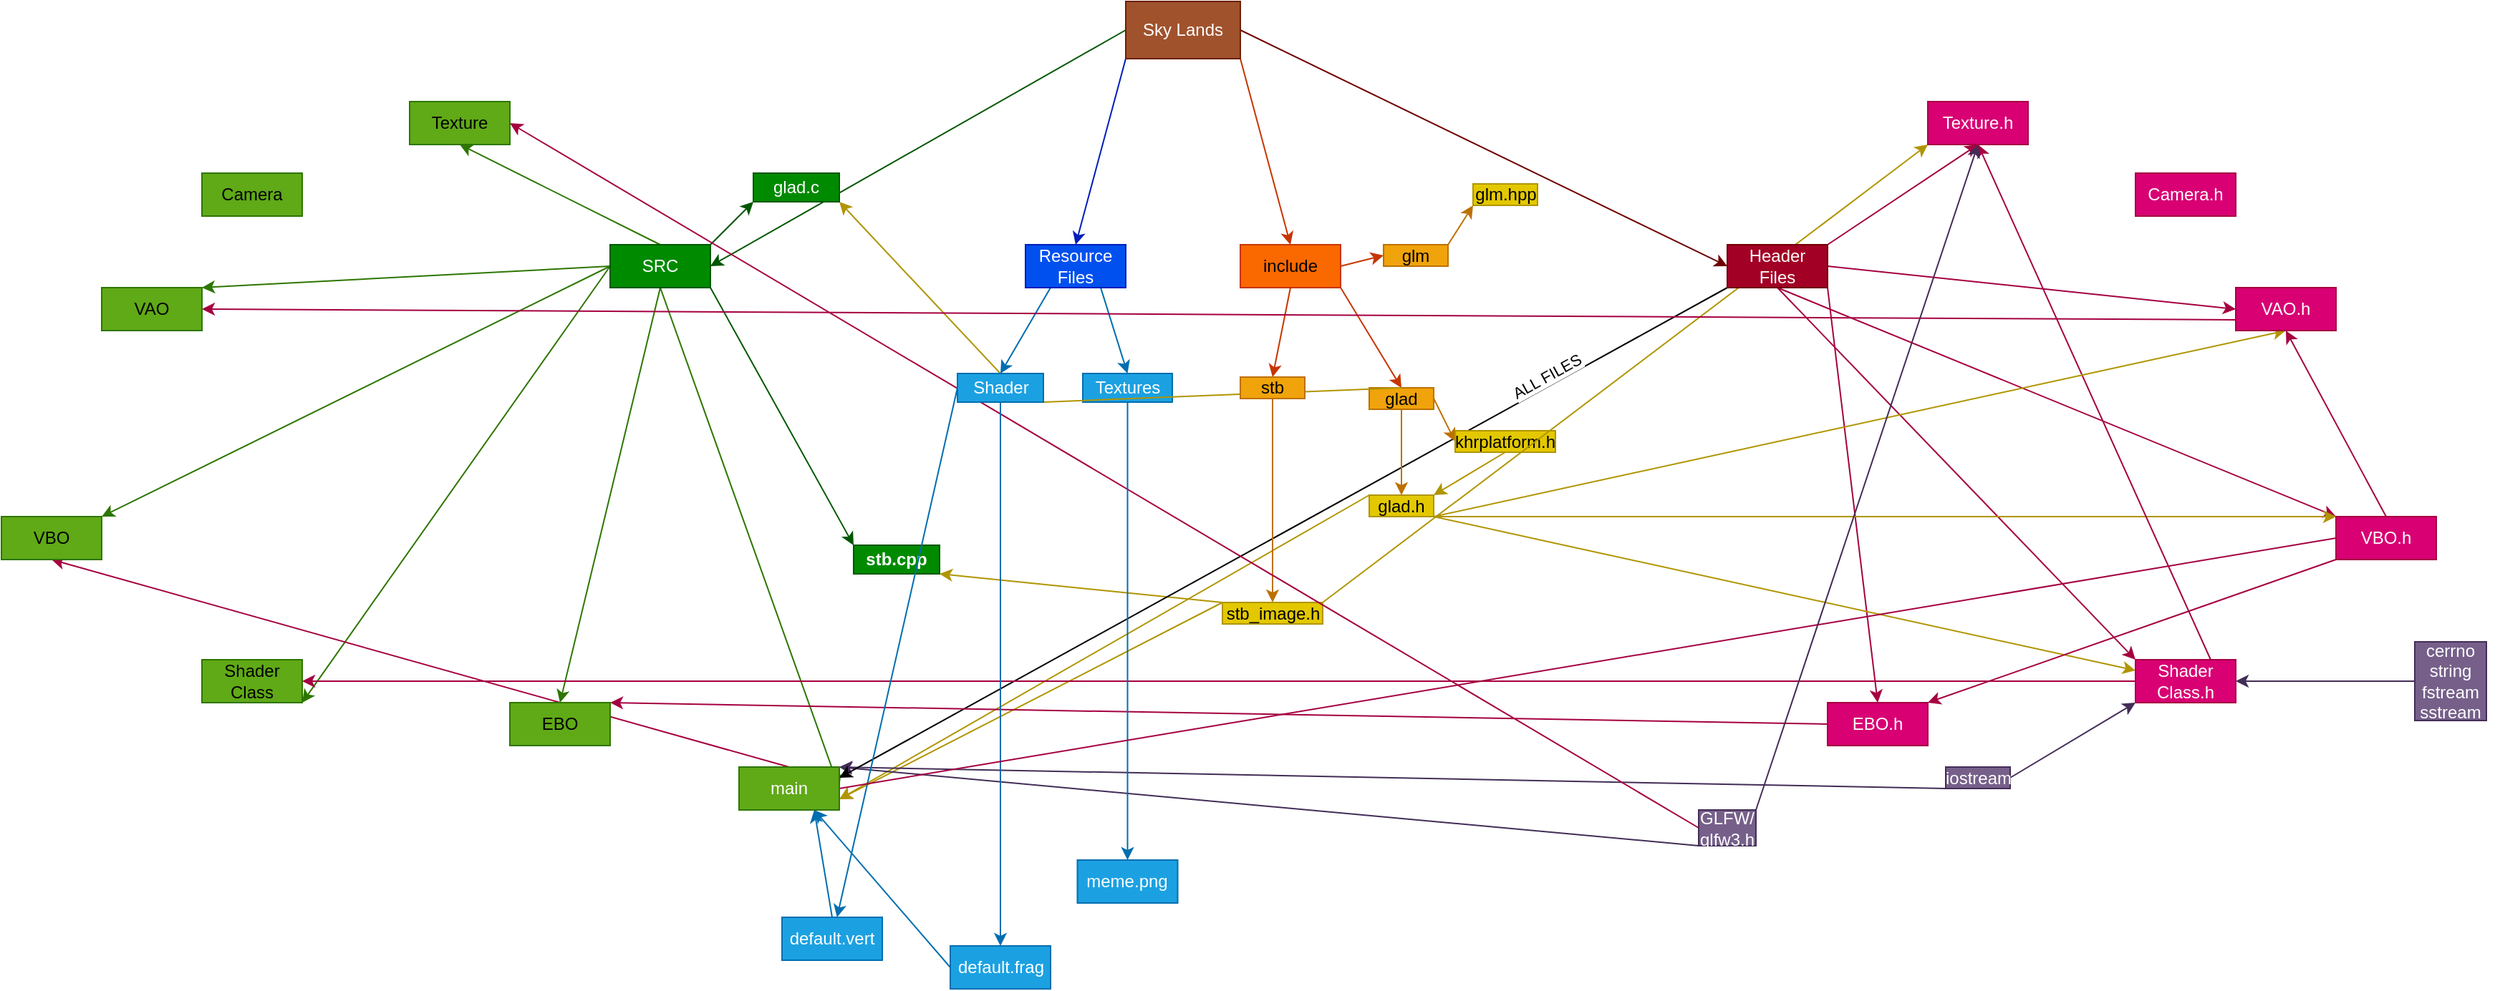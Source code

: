 <mxfile>
    <diagram id="4F_emGjvffJX1D-t-Qcj" name="Page-1">
        <mxGraphModel dx="1386" dy="324" grid="1" gridSize="10" guides="1" tooltips="1" connect="1" arrows="1" fold="1" page="1" pageScale="1" pageWidth="850" pageHeight="1100" math="0" shadow="0">
            <root>
                <mxCell id="0"/>
                <mxCell id="1" parent="0"/>
                <mxCell id="145" style="edgeStyle=none;html=1;exitX=0;exitY=0;exitDx=0;exitDy=0;entryX=1;entryY=0.75;entryDx=0;entryDy=0;fillColor=#e3c800;strokeColor=#B09500;" parent="1" source="107" target="75" edge="1">
                    <mxGeometry relative="1" as="geometry"/>
                </mxCell>
                <mxCell id="124" style="edgeStyle=none;html=1;exitX=0;exitY=0;exitDx=0;exitDy=0;shadow=0;fontSize=12;entryX=1;entryY=0.75;entryDx=0;entryDy=0;fillColor=#e3c800;strokeColor=#B09500;" parent="1" source="97" target="75" edge="1">
                    <mxGeometry relative="1" as="geometry">
                        <mxPoint x="6.25" y="380" as="targetPoint"/>
                    </mxGeometry>
                </mxCell>
                <mxCell id="122" style="edgeStyle=none;html=1;exitX=0;exitY=1;exitDx=0;exitDy=0;entryX=1;entryY=0;entryDx=0;entryDy=0;shadow=0;fontSize=12;fillColor=#76608a;strokeColor=#432D57;" parent="1" source="116" target="75" edge="1">
                    <mxGeometry relative="1" as="geometry"/>
                </mxCell>
                <mxCell id="121" style="edgeStyle=none;html=1;exitX=0;exitY=1;exitDx=0;exitDy=0;entryX=1;entryY=0;entryDx=0;entryDy=0;shadow=0;fontSize=12;fillColor=#76608a;strokeColor=#432D57;" parent="1" source="112" target="75" edge="1">
                    <mxGeometry relative="1" as="geometry"/>
                </mxCell>
                <mxCell id="111" style="edgeStyle=none;html=1;exitX=0;exitY=0;exitDx=0;exitDy=0;shadow=0;fontSize=12;entryX=1;entryY=1;entryDx=0;entryDy=0;fillColor=#e3c800;strokeColor=#B09500;" parent="1" source="107" target="80" edge="1">
                    <mxGeometry relative="1" as="geometry">
                        <mxPoint x="260" y="428.75" as="targetPoint"/>
                    </mxGeometry>
                </mxCell>
                <mxCell id="110" style="edgeStyle=none;html=1;exitX=0.5;exitY=0;exitDx=0;exitDy=0;entryX=1;entryY=1;entryDx=0;entryDy=0;fontSize=12;shadow=0;fillColor=#e3c800;strokeColor=#B09500;startArrow=none;" parent="1" source="189" target="82" edge="1">
                    <mxGeometry relative="1" as="geometry"/>
                </mxCell>
                <mxCell id="71" style="edgeStyle=none;html=1;exitX=0;exitY=0.5;exitDx=0;exitDy=0;entryX=1;entryY=0.5;entryDx=0;entryDy=0;fontSize=12;fillColor=#008a00;strokeColor=#005700;" parent="1" source="58" target="67" edge="1">
                    <mxGeometry relative="1" as="geometry"/>
                </mxCell>
                <mxCell id="72" style="edgeStyle=none;html=1;exitX=0;exitY=1;exitDx=0;exitDy=0;entryX=0.5;entryY=0;entryDx=0;entryDy=0;fontSize=12;fillColor=#0050ef;strokeColor=#001DBC;" parent="1" source="58" target="70" edge="1">
                    <mxGeometry relative="1" as="geometry"/>
                </mxCell>
                <mxCell id="73" style="edgeStyle=none;html=1;exitX=1;exitY=1;exitDx=0;exitDy=0;entryX=0.5;entryY=0;entryDx=0;entryDy=0;fontSize=12;fillColor=#fa6800;strokeColor=#C73500;" parent="1" source="58" target="69" edge="1">
                    <mxGeometry relative="1" as="geometry"/>
                </mxCell>
                <mxCell id="74" style="edgeStyle=none;html=1;exitX=1;exitY=0.5;exitDx=0;exitDy=0;entryX=0;entryY=0.5;entryDx=0;entryDy=0;fontSize=12;fillColor=#a20025;strokeColor=#6F0000;" parent="1" source="58" target="68" edge="1">
                    <mxGeometry relative="1" as="geometry"/>
                </mxCell>
                <mxCell id="83" style="edgeStyle=none;html=1;exitX=0.5;exitY=1;exitDx=0;exitDy=0;entryX=1;entryY=0.5;entryDx=0;entryDy=0;fontSize=12;fillColor=#60a917;strokeColor=#2D7600;" parent="1" source="67" target="75" edge="1">
                    <mxGeometry relative="1" as="geometry"/>
                </mxCell>
                <mxCell id="85" style="edgeStyle=none;html=1;exitX=1;exitY=0;exitDx=0;exitDy=0;entryX=0;entryY=1;entryDx=0;entryDy=0;fontSize=12;fillColor=#008a00;strokeColor=#005700;" parent="1" source="67" target="82" edge="1">
                    <mxGeometry relative="1" as="geometry"/>
                </mxCell>
                <mxCell id="86" style="edgeStyle=none;html=1;exitX=1;exitY=1;exitDx=0;exitDy=0;entryX=0;entryY=0;entryDx=0;entryDy=0;fontSize=12;fillColor=#008a00;strokeColor=#005700;" parent="1" source="67" target="80" edge="1">
                    <mxGeometry relative="1" as="geometry"/>
                </mxCell>
                <mxCell id="88" style="edgeStyle=none;html=1;exitX=0;exitY=0.5;exitDx=0;exitDy=0;entryX=1;entryY=1;entryDx=0;entryDy=0;fontSize=12;fillColor=#60a917;strokeColor=#2D7600;" parent="1" source="67" target="81" edge="1">
                    <mxGeometry relative="1" as="geometry"/>
                </mxCell>
                <mxCell id="89" style="edgeStyle=none;html=1;exitX=0.5;exitY=0;exitDx=0;exitDy=0;entryX=0.5;entryY=1;entryDx=0;entryDy=0;fontSize=12;fillColor=#60a917;strokeColor=#2D7600;" parent="1" source="67" target="76" edge="1">
                    <mxGeometry relative="1" as="geometry"/>
                </mxCell>
                <mxCell id="90" style="edgeStyle=none;html=1;exitX=0.5;exitY=1;exitDx=0;exitDy=0;entryX=0.5;entryY=0;entryDx=0;entryDy=0;fontSize=12;fillColor=#60a917;strokeColor=#2D7600;" parent="1" source="67" target="77" edge="1">
                    <mxGeometry relative="1" as="geometry"/>
                </mxCell>
                <mxCell id="91" style="edgeStyle=none;html=1;exitX=0;exitY=0.5;exitDx=0;exitDy=0;entryX=1;entryY=0;entryDx=0;entryDy=0;fontSize=12;fillColor=#60a917;strokeColor=#2D7600;" parent="1" source="67" target="78" edge="1">
                    <mxGeometry relative="1" as="geometry"/>
                </mxCell>
                <mxCell id="92" style="edgeStyle=none;html=1;entryX=1;entryY=0;entryDx=0;entryDy=0;fontSize=12;fillColor=#60a917;strokeColor=#2D7600;" parent="1" target="79" edge="1">
                    <mxGeometry relative="1" as="geometry">
                        <mxPoint y="185" as="sourcePoint"/>
                    </mxGeometry>
                </mxCell>
                <mxCell id="139" style="edgeStyle=none;html=1;exitX=0.5;exitY=1;exitDx=0;exitDy=0;entryX=0;entryY=0;entryDx=0;entryDy=0;shadow=0;fontSize=12;fillColor=#d80073;strokeColor=#A50040;" parent="1" source="68" target="126" edge="1">
                    <mxGeometry relative="1" as="geometry"/>
                </mxCell>
                <mxCell id="141" style="edgeStyle=none;html=1;exitX=1;exitY=0;exitDx=0;exitDy=0;entryX=0.5;entryY=1;entryDx=0;entryDy=0;shadow=0;fontSize=12;fillColor=#d80073;strokeColor=#A50040;" parent="1" source="68" target="129" edge="1">
                    <mxGeometry relative="1" as="geometry"/>
                </mxCell>
                <mxCell id="142" style="edgeStyle=none;html=1;exitX=0.5;exitY=1;exitDx=0;exitDy=0;entryX=0;entryY=0;entryDx=0;entryDy=0;shadow=0;fontSize=12;fillColor=#d80073;strokeColor=#A50040;" parent="1" source="68" target="127" edge="1">
                    <mxGeometry relative="1" as="geometry"/>
                </mxCell>
                <mxCell id="143" style="edgeStyle=none;html=1;exitX=1;exitY=1;exitDx=0;exitDy=0;entryX=0.5;entryY=0;entryDx=0;entryDy=0;shadow=0;fontSize=12;fillColor=#d80073;strokeColor=#A50040;" parent="1" source="68" target="125" edge="1">
                    <mxGeometry relative="1" as="geometry"/>
                </mxCell>
                <mxCell id="144" style="edgeStyle=none;html=1;exitX=1;exitY=0.5;exitDx=0;exitDy=0;entryX=0;entryY=0.5;entryDx=0;entryDy=0;shadow=0;fontSize=12;fillColor=#d80073;strokeColor=#A50040;" parent="1" source="68" target="128" edge="1">
                    <mxGeometry relative="1" as="geometry"/>
                </mxCell>
                <mxCell id="239" style="edgeStyle=none;html=1;exitX=0;exitY=1;exitDx=0;exitDy=0;entryX=1;entryY=0.25;entryDx=0;entryDy=0;strokeColor=default;" parent="1" source="68" target="75" edge="1">
                    <mxGeometry relative="1" as="geometry"/>
                </mxCell>
                <mxCell id="240" value="ALL FILES" style="edgeLabel;html=1;align=center;verticalAlign=middle;resizable=0;points=[];rotation=-29;" parent="239" vertex="1" connectable="0">
                    <mxGeometry x="-0.586" y="4" relative="1" as="geometry">
                        <mxPoint y="-12" as="offset"/>
                    </mxGeometry>
                </mxCell>
                <mxCell id="99" style="edgeStyle=none;html=1;exitX=1;exitY=1;exitDx=0;exitDy=0;entryX=0.5;entryY=0;entryDx=0;entryDy=0;fontSize=12;fillColor=#fa6800;strokeColor=#C73500;" parent="1" source="69" target="98" edge="1">
                    <mxGeometry relative="1" as="geometry"/>
                </mxCell>
                <mxCell id="105" style="edgeStyle=none;html=1;exitX=0.5;exitY=1;exitDx=0;exitDy=0;entryX=0.5;entryY=0;entryDx=0;entryDy=0;fontSize=12;fillColor=#fa6800;strokeColor=#C73500;" parent="1" source="69" target="104" edge="1">
                    <mxGeometry relative="1" as="geometry"/>
                </mxCell>
                <mxCell id="192" style="edgeStyle=none;html=1;exitX=0.25;exitY=1;exitDx=0;exitDy=0;entryX=0.5;entryY=0;entryDx=0;entryDy=0;fillColor=#1ba1e2;strokeColor=#006EAF;" parent="1" source="70" target="189" edge="1">
                    <mxGeometry relative="1" as="geometry"/>
                </mxCell>
                <mxCell id="193" style="edgeStyle=none;html=1;exitX=0.75;exitY=1;exitDx=0;exitDy=0;entryX=0.5;entryY=0;entryDx=0;entryDy=0;fillColor=#1ba1e2;strokeColor=#006EAF;" parent="1" source="70" target="190" edge="1">
                    <mxGeometry relative="1" as="geometry"/>
                </mxCell>
                <mxCell id="76" value="&lt;span style=&quot;font-size: 12px;&quot;&gt;Texture&lt;/span&gt;" style="rounded=0;whiteSpace=wrap;html=1;labelBackgroundColor=none;fontSize=10;fillColor=#60a917;strokeColor=#2D7600;" parent="1" vertex="1">
                    <mxGeometry x="-140" y="70" width="70" height="30" as="geometry"/>
                </mxCell>
                <mxCell id="80" value="&lt;span style=&quot;font-size: 12px;&quot;&gt;stb.cpp&lt;/span&gt;" style="rounded=0;whiteSpace=wrap;html=1;labelBackgroundColor=none;fontSize=10;fillColor=#008a00;strokeColor=#005700;fontColor=#ffffff;fontStyle=1" parent="1" vertex="1">
                    <mxGeometry x="170" y="380" width="60" height="20" as="geometry"/>
                </mxCell>
                <mxCell id="81" value="&lt;span style=&quot;font-size: 12px;&quot;&gt;Shader&lt;br&gt;Class&lt;br&gt;&lt;/span&gt;" style="rounded=0;whiteSpace=wrap;html=1;labelBackgroundColor=none;fontSize=10;fillColor=#60a917;strokeColor=#2D7600;" parent="1" vertex="1">
                    <mxGeometry x="-285" y="460" width="70" height="30" as="geometry"/>
                </mxCell>
                <mxCell id="82" value="&lt;span style=&quot;font-size: 12px;&quot;&gt;glad.c&lt;/span&gt;" style="rounded=0;whiteSpace=wrap;html=1;labelBackgroundColor=none;fontSize=10;fillColor=#008a00;strokeColor=#005700;fontColor=#ffffff;" parent="1" vertex="1">
                    <mxGeometry x="100" y="120" width="60" height="20" as="geometry"/>
                </mxCell>
                <mxCell id="155" style="edgeStyle=none;html=1;exitX=1;exitY=1;exitDx=0;exitDy=0;entryX=0;entryY=0;entryDx=0;entryDy=0;fillColor=#e3c800;strokeColor=#B09500;" parent="1" source="97" target="127" edge="1">
                    <mxGeometry relative="1" as="geometry"/>
                </mxCell>
                <mxCell id="166" style="edgeStyle=none;html=1;exitX=1;exitY=1;exitDx=0;exitDy=0;entryX=0;entryY=0.25;entryDx=0;entryDy=0;fillColor=#e3c800;strokeColor=#B09500;" parent="1" source="97" target="126" edge="1">
                    <mxGeometry relative="1" as="geometry"/>
                </mxCell>
                <mxCell id="97" value="glad.h" style="rounded=0;whiteSpace=wrap;html=1;labelBackgroundColor=none;fontSize=12;fillColor=#e3c800;fontColor=#000000;strokeColor=#B09500;" parent="1" vertex="1">
                    <mxGeometry x="530" y="345" width="45" height="15" as="geometry"/>
                </mxCell>
                <mxCell id="101" style="edgeStyle=none;html=1;exitX=0.5;exitY=1;exitDx=0;exitDy=0;entryX=0.5;entryY=0;entryDx=0;entryDy=0;fontSize=12;fillColor=#f0a30a;strokeColor=#BD7000;" parent="1" source="98" target="97" edge="1">
                    <mxGeometry relative="1" as="geometry"/>
                </mxCell>
                <mxCell id="103" style="edgeStyle=none;html=1;exitX=1;exitY=0.5;exitDx=0;exitDy=0;entryX=0;entryY=0.5;entryDx=0;entryDy=0;fontSize=12;fillColor=#f0a30a;strokeColor=#BD7000;" parent="1" source="98" target="102" edge="1">
                    <mxGeometry relative="1" as="geometry"/>
                </mxCell>
                <mxCell id="98" value="glad" style="rounded=0;whiteSpace=wrap;html=1;labelBackgroundColor=none;fontSize=12;fillColor=#f0a30a;fontColor=#000000;strokeColor=#BD7000;" parent="1" vertex="1">
                    <mxGeometry x="530" y="270" width="45" height="15" as="geometry"/>
                </mxCell>
                <mxCell id="205" style="edgeStyle=none;html=1;exitX=0.5;exitY=1;exitDx=0;exitDy=0;entryX=1;entryY=0;entryDx=0;entryDy=0;strokeColor=#B09500;fillColor=#e3c800;" parent="1" source="102" target="97" edge="1">
                    <mxGeometry relative="1" as="geometry"/>
                </mxCell>
                <mxCell id="102" value="khrplatform.h" style="rounded=0;whiteSpace=wrap;html=1;labelBackgroundColor=none;fontSize=12;fillColor=#e3c800;fontColor=#000000;strokeColor=#B09500;" parent="1" vertex="1">
                    <mxGeometry x="590" y="300" width="70" height="15" as="geometry"/>
                </mxCell>
                <mxCell id="109" style="edgeStyle=none;html=1;exitX=0.5;exitY=1;exitDx=0;exitDy=0;entryX=0.5;entryY=0;entryDx=0;entryDy=0;fontSize=12;fillColor=#f0a30a;strokeColor=#BD7000;" parent="1" source="104" target="107" edge="1">
                    <mxGeometry relative="1" as="geometry"/>
                </mxCell>
                <mxCell id="185" style="edgeStyle=none;html=1;exitX=1;exitY=0;exitDx=0;exitDy=0;entryX=0;entryY=1;entryDx=0;entryDy=0;fillColor=#e3c800;strokeColor=#B09500;" parent="1" source="107" target="129" edge="1">
                    <mxGeometry relative="1" as="geometry">
                        <mxPoint x="780" y="390" as="targetPoint"/>
                    </mxGeometry>
                </mxCell>
                <mxCell id="107" value="stb_image.h" style="rounded=0;whiteSpace=wrap;html=1;labelBackgroundColor=none;fontSize=12;fillColor=#e3c800;fontColor=#000000;strokeColor=#B09500;" parent="1" vertex="1">
                    <mxGeometry x="427.5" y="420" width="70" height="15" as="geometry"/>
                </mxCell>
                <mxCell id="181" style="edgeStyle=none;html=1;exitX=1;exitY=0.5;exitDx=0;exitDy=0;entryX=0;entryY=1;entryDx=0;entryDy=0;fillColor=#76608a;strokeColor=#432D57;" parent="1" source="112" target="126" edge="1">
                    <mxGeometry relative="1" as="geometry"/>
                </mxCell>
                <mxCell id="112" value="iostream" style="rounded=0;whiteSpace=wrap;html=1;labelBackgroundColor=none;fontSize=12;fillColor=#76608a;fontColor=#ffffff;strokeColor=#432D57;" parent="1" vertex="1">
                    <mxGeometry x="932.5" y="535" width="45" height="15" as="geometry"/>
                </mxCell>
                <mxCell id="158" style="edgeStyle=none;html=1;exitX=0;exitY=0.5;exitDx=0;exitDy=0;entryX=1;entryY=0;entryDx=0;entryDy=0;fillColor=#d80073;strokeColor=#A50040;" parent="1" source="125" target="77" edge="1">
                    <mxGeometry relative="1" as="geometry"/>
                </mxCell>
                <mxCell id="125" value="&lt;span style=&quot;font-size: 12px;&quot;&gt;EBO.h&lt;/span&gt;" style="rounded=0;whiteSpace=wrap;html=1;labelBackgroundColor=none;fontSize=10;fillColor=#d80073;strokeColor=#A50040;fontColor=#ffffff;" parent="1" vertex="1">
                    <mxGeometry x="850" y="490" width="70" height="30" as="geometry"/>
                </mxCell>
                <mxCell id="165" style="edgeStyle=none;html=1;exitX=0;exitY=0.5;exitDx=0;exitDy=0;entryX=1;entryY=0.5;entryDx=0;entryDy=0;fillColor=#d80073;strokeColor=#A50040;" parent="1" source="126" target="81" edge="1">
                    <mxGeometry relative="1" as="geometry"/>
                </mxCell>
                <mxCell id="186" style="edgeStyle=none;html=1;exitX=0.75;exitY=0;exitDx=0;exitDy=0;entryX=0.5;entryY=1;entryDx=0;entryDy=0;fillColor=#d80073;strokeColor=#A50040;" parent="1" source="126" target="129" edge="1">
                    <mxGeometry relative="1" as="geometry"/>
                </mxCell>
                <mxCell id="126" value="&lt;span style=&quot;font-size: 12px;&quot;&gt;Shader&lt;br&gt;Class.h&lt;br&gt;&lt;/span&gt;" style="rounded=0;whiteSpace=wrap;html=1;labelBackgroundColor=none;fontSize=10;fillColor=#d80073;strokeColor=#A50040;fontColor=#ffffff;" parent="1" vertex="1">
                    <mxGeometry x="1065" y="460" width="70" height="30" as="geometry"/>
                </mxCell>
                <mxCell id="161" style="edgeStyle=none;html=1;exitX=0.5;exitY=0;exitDx=0;exitDy=0;entryX=0.5;entryY=1;entryDx=0;entryDy=0;fillColor=#d80073;strokeColor=#A50040;" parent="1" source="127" target="128" edge="1">
                    <mxGeometry relative="1" as="geometry"/>
                </mxCell>
                <mxCell id="163" style="edgeStyle=none;html=1;exitX=0;exitY=1;exitDx=0;exitDy=0;entryX=1;entryY=0;entryDx=0;entryDy=0;fillColor=#d80073;strokeColor=#A50040;" parent="1" source="127" target="125" edge="1">
                    <mxGeometry relative="1" as="geometry"/>
                </mxCell>
                <mxCell id="188" style="edgeStyle=none;html=1;entryX=0.5;entryY=1;entryDx=0;entryDy=0;fillColor=#d80073;strokeColor=#A50040;startArrow=none;exitX=0.5;exitY=0;exitDx=0;exitDy=0;" parent="1" source="75" target="78" edge="1">
                    <mxGeometry relative="1" as="geometry"/>
                </mxCell>
                <mxCell id="127" value="&lt;span style=&quot;font-size: 12px;&quot;&gt;VBO.h&lt;/span&gt;" style="rounded=0;whiteSpace=wrap;html=1;labelBackgroundColor=none;fontSize=10;fillColor=#d80073;strokeColor=#A50040;fontColor=#ffffff;" parent="1" vertex="1">
                    <mxGeometry x="1205" y="360" width="70" height="30" as="geometry"/>
                </mxCell>
                <mxCell id="160" style="html=1;fillColor=#e3c800;strokeColor=#B09500;exitX=1;exitY=1;exitDx=0;exitDy=0;entryX=0.5;entryY=1;entryDx=0;entryDy=0;fontStyle=1" parent="1" source="97" target="128" edge="1">
                    <mxGeometry relative="1" as="geometry">
                        <mxPoint x="730" y="520" as="sourcePoint"/>
                        <mxPoint x="800" y="540" as="targetPoint"/>
                    </mxGeometry>
                </mxCell>
                <mxCell id="187" style="edgeStyle=none;html=1;exitX=0;exitY=0.75;exitDx=0;exitDy=0;entryX=1;entryY=0.5;entryDx=0;entryDy=0;fillColor=#d80073;strokeColor=#A50040;" parent="1" source="128" target="79" edge="1">
                    <mxGeometry relative="1" as="geometry"/>
                </mxCell>
                <mxCell id="128" value="&lt;span style=&quot;font-size: 12px;&quot;&gt;VAO.h&lt;/span&gt;" style="rounded=0;whiteSpace=wrap;html=1;labelBackgroundColor=none;fontSize=10;fillColor=#d80073;strokeColor=#A50040;fontColor=#ffffff;" parent="1" vertex="1">
                    <mxGeometry x="1135" y="200" width="70" height="30" as="geometry"/>
                </mxCell>
                <mxCell id="183" style="edgeStyle=none;html=1;exitX=0;exitY=0.5;exitDx=0;exitDy=0;entryX=1;entryY=0.5;entryDx=0;entryDy=0;fillColor=#d80073;strokeColor=#A50040;startArrow=none;" parent="1" source="116" target="76" edge="1">
                    <mxGeometry relative="1" as="geometry"/>
                </mxCell>
                <mxCell id="180" style="edgeStyle=none;html=1;exitX=1;exitY=0.5;exitDx=0;exitDy=0;entryX=1;entryY=0.5;entryDx=0;entryDy=0;fillColor=#76608a;strokeColor=#432D57;" parent="1" source="176" target="126" edge="1">
                    <mxGeometry relative="1" as="geometry"/>
                </mxCell>
                <mxCell id="129" value="&lt;span style=&quot;font-size: 12px;&quot;&gt;Texture.h&lt;/span&gt;" style="rounded=0;whiteSpace=wrap;html=1;labelBackgroundColor=none;fontSize=10;fillColor=#d80073;strokeColor=#A50040;fontColor=#ffffff;" parent="1" vertex="1">
                    <mxGeometry x="920" y="70" width="70" height="30" as="geometry"/>
                </mxCell>
                <mxCell id="197" style="edgeStyle=none;html=1;exitX=0;exitY=0.5;exitDx=0;exitDy=0;fillColor=#1ba1e2;strokeColor=#006EAF;" parent="1" source="189" target="194" edge="1">
                    <mxGeometry relative="1" as="geometry"/>
                </mxCell>
                <mxCell id="198" style="edgeStyle=none;html=1;exitX=0.5;exitY=1;exitDx=0;exitDy=0;entryX=0.5;entryY=0;entryDx=0;entryDy=0;fillColor=#1ba1e2;strokeColor=#006EAF;" parent="1" source="189" target="195" edge="1">
                    <mxGeometry relative="1" as="geometry"/>
                </mxCell>
                <mxCell id="200" style="edgeStyle=none;html=1;exitX=0.5;exitY=1;exitDx=0;exitDy=0;entryX=0.5;entryY=0;entryDx=0;entryDy=0;fillColor=#1ba1e2;strokeColor=#006EAF;" parent="1" source="190" target="199" edge="1">
                    <mxGeometry relative="1" as="geometry"/>
                </mxCell>
                <mxCell id="190" value="&lt;span style=&quot;font-size: 12px;&quot;&gt;Textures&lt;/span&gt;" style="rounded=0;whiteSpace=wrap;html=1;labelBackgroundColor=none;fontSize=10;fillColor=#1ba1e2;strokeColor=#006EAF;fontColor=#ffffff;" parent="1" vertex="1">
                    <mxGeometry x="330" y="260" width="62.5" height="20" as="geometry"/>
                </mxCell>
                <mxCell id="202" style="edgeStyle=none;html=1;exitX=0.5;exitY=0;exitDx=0;exitDy=0;entryX=0.75;entryY=1;entryDx=0;entryDy=0;fillColor=#1ba1e2;strokeColor=#006EAF;" parent="1" source="194" target="75" edge="1">
                    <mxGeometry relative="1" as="geometry">
                        <mxPoint x="-10" y="468.4" as="targetPoint"/>
                    </mxGeometry>
                </mxCell>
                <mxCell id="194" value="&lt;span style=&quot;font-size: 12px;&quot;&gt;default.vert&lt;/span&gt;" style="rounded=0;whiteSpace=wrap;html=1;labelBackgroundColor=none;fontSize=10;fillColor=#1ba1e2;strokeColor=#006EAF;fontColor=#ffffff;" parent="1" vertex="1">
                    <mxGeometry x="120" y="640" width="70" height="30" as="geometry"/>
                </mxCell>
                <mxCell id="201" style="edgeStyle=none;html=1;exitX=0;exitY=0.5;exitDx=0;exitDy=0;entryX=0.75;entryY=1;entryDx=0;entryDy=0;fillColor=#1ba1e2;strokeColor=#006EAF;" parent="1" source="195" target="75" edge="1">
                    <mxGeometry relative="1" as="geometry"/>
                </mxCell>
                <mxCell id="195" value="&lt;span style=&quot;font-size: 12px;&quot;&gt;default.frag&lt;/span&gt;" style="rounded=0;whiteSpace=wrap;html=1;labelBackgroundColor=none;fontSize=10;fillColor=#1ba1e2;strokeColor=#006EAF;fontColor=#ffffff;" parent="1" vertex="1">
                    <mxGeometry x="237.5" y="660" width="70" height="30" as="geometry"/>
                </mxCell>
                <mxCell id="199" value="&lt;span style=&quot;font-size: 12px;&quot;&gt;meme.png&lt;/span&gt;" style="rounded=0;whiteSpace=wrap;html=1;labelBackgroundColor=none;fontSize=10;fillColor=#1ba1e2;strokeColor=#006EAF;fontColor=#ffffff;" parent="1" vertex="1">
                    <mxGeometry x="326.25" y="600" width="70" height="30" as="geometry"/>
                </mxCell>
                <mxCell id="67" value="&lt;span style=&quot;font-size: 12px;&quot;&gt;SRC&lt;/span&gt;" style="rounded=0;whiteSpace=wrap;html=1;labelBackgroundColor=none;fontSize=10;fillColor=#008a00;fontColor=#ffffff;strokeColor=#005700;" parent="1" vertex="1">
                    <mxGeometry y="170" width="70" height="30" as="geometry"/>
                </mxCell>
                <mxCell id="70" value="&lt;span style=&quot;font-size: 12px;&quot;&gt;Resource&lt;br&gt;Files&lt;/span&gt;" style="rounded=0;whiteSpace=wrap;html=1;labelBackgroundColor=none;fontSize=10;fillColor=#0050ef;fontColor=#ffffff;strokeColor=#001DBC;" parent="1" vertex="1">
                    <mxGeometry x="290" y="170" width="70" height="30" as="geometry"/>
                </mxCell>
                <mxCell id="69" value="&lt;span style=&quot;font-size: 12px;&quot;&gt;include&lt;/span&gt;" style="rounded=0;whiteSpace=wrap;html=1;labelBackgroundColor=none;fontSize=10;fillColor=#fa6800;fontColor=#000000;strokeColor=#C73500;" parent="1" vertex="1">
                    <mxGeometry x="440" y="170" width="70" height="30" as="geometry"/>
                </mxCell>
                <mxCell id="78" value="&lt;span style=&quot;font-size: 12px;&quot;&gt;VBO&lt;/span&gt;" style="rounded=0;whiteSpace=wrap;html=1;labelBackgroundColor=none;fontSize=10;fillColor=#60a917;strokeColor=#2D7600;" parent="1" vertex="1">
                    <mxGeometry x="-425" y="360" width="70" height="30" as="geometry"/>
                </mxCell>
                <mxCell id="79" value="&lt;span style=&quot;font-size: 12px;&quot;&gt;VAO&lt;/span&gt;" style="rounded=0;whiteSpace=wrap;html=1;labelBackgroundColor=none;fontSize=10;fillColor=#60a917;strokeColor=#2D7600;" parent="1" vertex="1">
                    <mxGeometry x="-355" y="200" width="70" height="30" as="geometry"/>
                </mxCell>
                <mxCell id="58" value="&lt;font style=&quot;font-size: 12px;&quot;&gt;Sky Lands&lt;/font&gt;" style="rounded=0;whiteSpace=wrap;html=1;labelBackgroundColor=none;fontSize=10;fillColor=#a0522d;fontColor=#ffffff;strokeColor=#6D1F00;" parent="1" vertex="1">
                    <mxGeometry x="360" width="80" height="40" as="geometry"/>
                </mxCell>
                <mxCell id="214" value="" style="edgeStyle=none;html=1;exitX=0;exitY=0.5;exitDx=0;exitDy=0;entryX=1;entryY=0.5;entryDx=0;entryDy=0;fillColor=#d80073;strokeColor=#A50040;endArrow=none;" parent="1" source="127" target="75" edge="1">
                    <mxGeometry relative="1" as="geometry">
                        <mxPoint x="560" y="475" as="sourcePoint"/>
                        <mxPoint x="80" y="465" as="targetPoint"/>
                    </mxGeometry>
                </mxCell>
                <mxCell id="75" value="&lt;span style=&quot;font-size: 12px;&quot;&gt;main&lt;/span&gt;" style="rounded=0;whiteSpace=wrap;html=1;labelBackgroundColor=none;fontSize=10;fillColor=#60a917;fontColor=#ffffff;strokeColor=#2D7600;" parent="1" vertex="1">
                    <mxGeometry x="90" y="535" width="70" height="30" as="geometry"/>
                </mxCell>
                <mxCell id="238" style="edgeStyle=none;html=1;exitX=1;exitY=0;exitDx=0;exitDy=0;strokeColor=#432D57;entryX=0.5;entryY=1;entryDx=0;entryDy=0;fillColor=#76608a;" parent="1" source="116" target="129" edge="1">
                    <mxGeometry relative="1" as="geometry">
                        <mxPoint x="940" y="207.419" as="targetPoint"/>
                    </mxGeometry>
                </mxCell>
                <mxCell id="116" value="GLFW/&lt;br&gt;glfw3.h" style="rounded=0;whiteSpace=wrap;html=1;labelBackgroundColor=none;fontSize=12;fillColor=#76608a;fontColor=#ffffff;strokeColor=#432D57;" parent="1" vertex="1">
                    <mxGeometry x="760" y="565" width="40" height="25" as="geometry"/>
                </mxCell>
                <mxCell id="230" value="" style="edgeStyle=none;html=1;exitX=0.5;exitY=0;exitDx=0;exitDy=0;entryX=1;entryY=1;entryDx=0;entryDy=0;fontSize=12;shadow=0;fillColor=#e3c800;strokeColor=#B09500;endArrow=none;" parent="1" source="98" target="189" edge="1">
                    <mxGeometry relative="1" as="geometry">
                        <mxPoint x="552.5" y="550" as="sourcePoint"/>
                        <mxPoint x="160" y="140" as="targetPoint"/>
                    </mxGeometry>
                </mxCell>
                <mxCell id="189" value="&lt;span style=&quot;font-size: 12px;&quot;&gt;Shader&lt;/span&gt;" style="rounded=0;whiteSpace=wrap;html=1;labelBackgroundColor=none;fontSize=10;fillColor=#1ba1e2;strokeColor=#006EAF;fontColor=#ffffff;" parent="1" vertex="1">
                    <mxGeometry x="242.5" y="260" width="60" height="20" as="geometry"/>
                </mxCell>
                <mxCell id="176" value="cerrno&lt;br&gt;string&lt;br&gt;fstream&lt;br&gt;sstream" style="rounded=0;whiteSpace=wrap;html=1;labelBackgroundColor=none;fontSize=12;fillColor=#76608a;fontColor=#ffffff;strokeColor=#432D57;" parent="1" vertex="1">
                    <mxGeometry x="1260" y="447.5" width="50" height="55" as="geometry"/>
                </mxCell>
                <mxCell id="104" value="stb" style="rounded=0;whiteSpace=wrap;html=1;labelBackgroundColor=none;fontSize=12;fillColor=#f0a30a;fontColor=#000000;strokeColor=#BD7000;" parent="1" vertex="1">
                    <mxGeometry x="440" y="262.5" width="45" height="15" as="geometry"/>
                </mxCell>
                <mxCell id="77" value="&lt;span style=&quot;font-size: 12px;&quot;&gt;EBO&lt;/span&gt;" style="rounded=0;whiteSpace=wrap;html=1;labelBackgroundColor=none;fontSize=10;fillColor=#60a917;strokeColor=#2D7600;" parent="1" vertex="1">
                    <mxGeometry x="-70" y="490" width="70" height="30" as="geometry"/>
                </mxCell>
                <mxCell id="68" value="&lt;span style=&quot;font-size: 12px;&quot;&gt;Header&lt;br&gt;Files&lt;/span&gt;" style="rounded=0;whiteSpace=wrap;html=1;labelBackgroundColor=none;fontSize=10;fillColor=#a20025;fontColor=#ffffff;strokeColor=#6F0000;" parent="1" vertex="1">
                    <mxGeometry x="780" y="170" width="70" height="30" as="geometry"/>
                </mxCell>
                <mxCell id="241" value="&lt;span style=&quot;font-size: 12px;&quot;&gt;Camera.h&lt;/span&gt;" style="rounded=0;whiteSpace=wrap;html=1;labelBackgroundColor=none;fontSize=10;fillColor=#d80073;strokeColor=#A50040;fontColor=#ffffff;" vertex="1" parent="1">
                    <mxGeometry x="1065" y="120" width="70" height="30" as="geometry"/>
                </mxCell>
                <mxCell id="242" value="&lt;span style=&quot;font-size: 12px;&quot;&gt;Camera&lt;/span&gt;" style="rounded=0;whiteSpace=wrap;html=1;labelBackgroundColor=none;fontSize=10;fillColor=#60a917;strokeColor=#2D7600;" vertex="1" parent="1">
                    <mxGeometry x="-285" y="120" width="70" height="30" as="geometry"/>
                </mxCell>
                <mxCell id="243" value="glm" style="rounded=0;whiteSpace=wrap;html=1;labelBackgroundColor=none;fontSize=12;fillColor=#f0a30a;fontColor=#000000;strokeColor=#BD7000;" vertex="1" parent="1">
                    <mxGeometry x="540" y="170" width="45" height="15" as="geometry"/>
                </mxCell>
                <mxCell id="244" style="edgeStyle=none;html=1;exitX=1;exitY=0.5;exitDx=0;exitDy=0;entryX=0;entryY=0.5;entryDx=0;entryDy=0;fontSize=12;fillColor=#fa6800;strokeColor=#C73500;" edge="1" parent="1" source="69" target="243">
                    <mxGeometry relative="1" as="geometry">
                        <mxPoint x="510" y="180" as="sourcePoint"/>
                        <mxPoint x="552.5" y="250" as="targetPoint"/>
                    </mxGeometry>
                </mxCell>
                <mxCell id="245" value="glm.hpp" style="rounded=0;whiteSpace=wrap;html=1;labelBackgroundColor=none;fontSize=12;fillColor=#e3c800;fontColor=#000000;strokeColor=#B09500;" vertex="1" parent="1">
                    <mxGeometry x="602.5" y="127.5" width="45" height="15" as="geometry"/>
                </mxCell>
                <mxCell id="246" style="edgeStyle=none;html=1;exitX=1;exitY=0;exitDx=0;exitDy=0;entryX=0;entryY=1;entryDx=0;entryDy=0;fontSize=12;fillColor=#f0a30a;strokeColor=#BD7000;" edge="1" parent="1" source="243" target="245">
                    <mxGeometry relative="1" as="geometry">
                        <mxPoint x="570" y="140" as="sourcePoint"/>
                        <mxPoint x="570" y="200" as="targetPoint"/>
                    </mxGeometry>
                </mxCell>
            </root>
        </mxGraphModel>
    </diagram>
</mxfile>